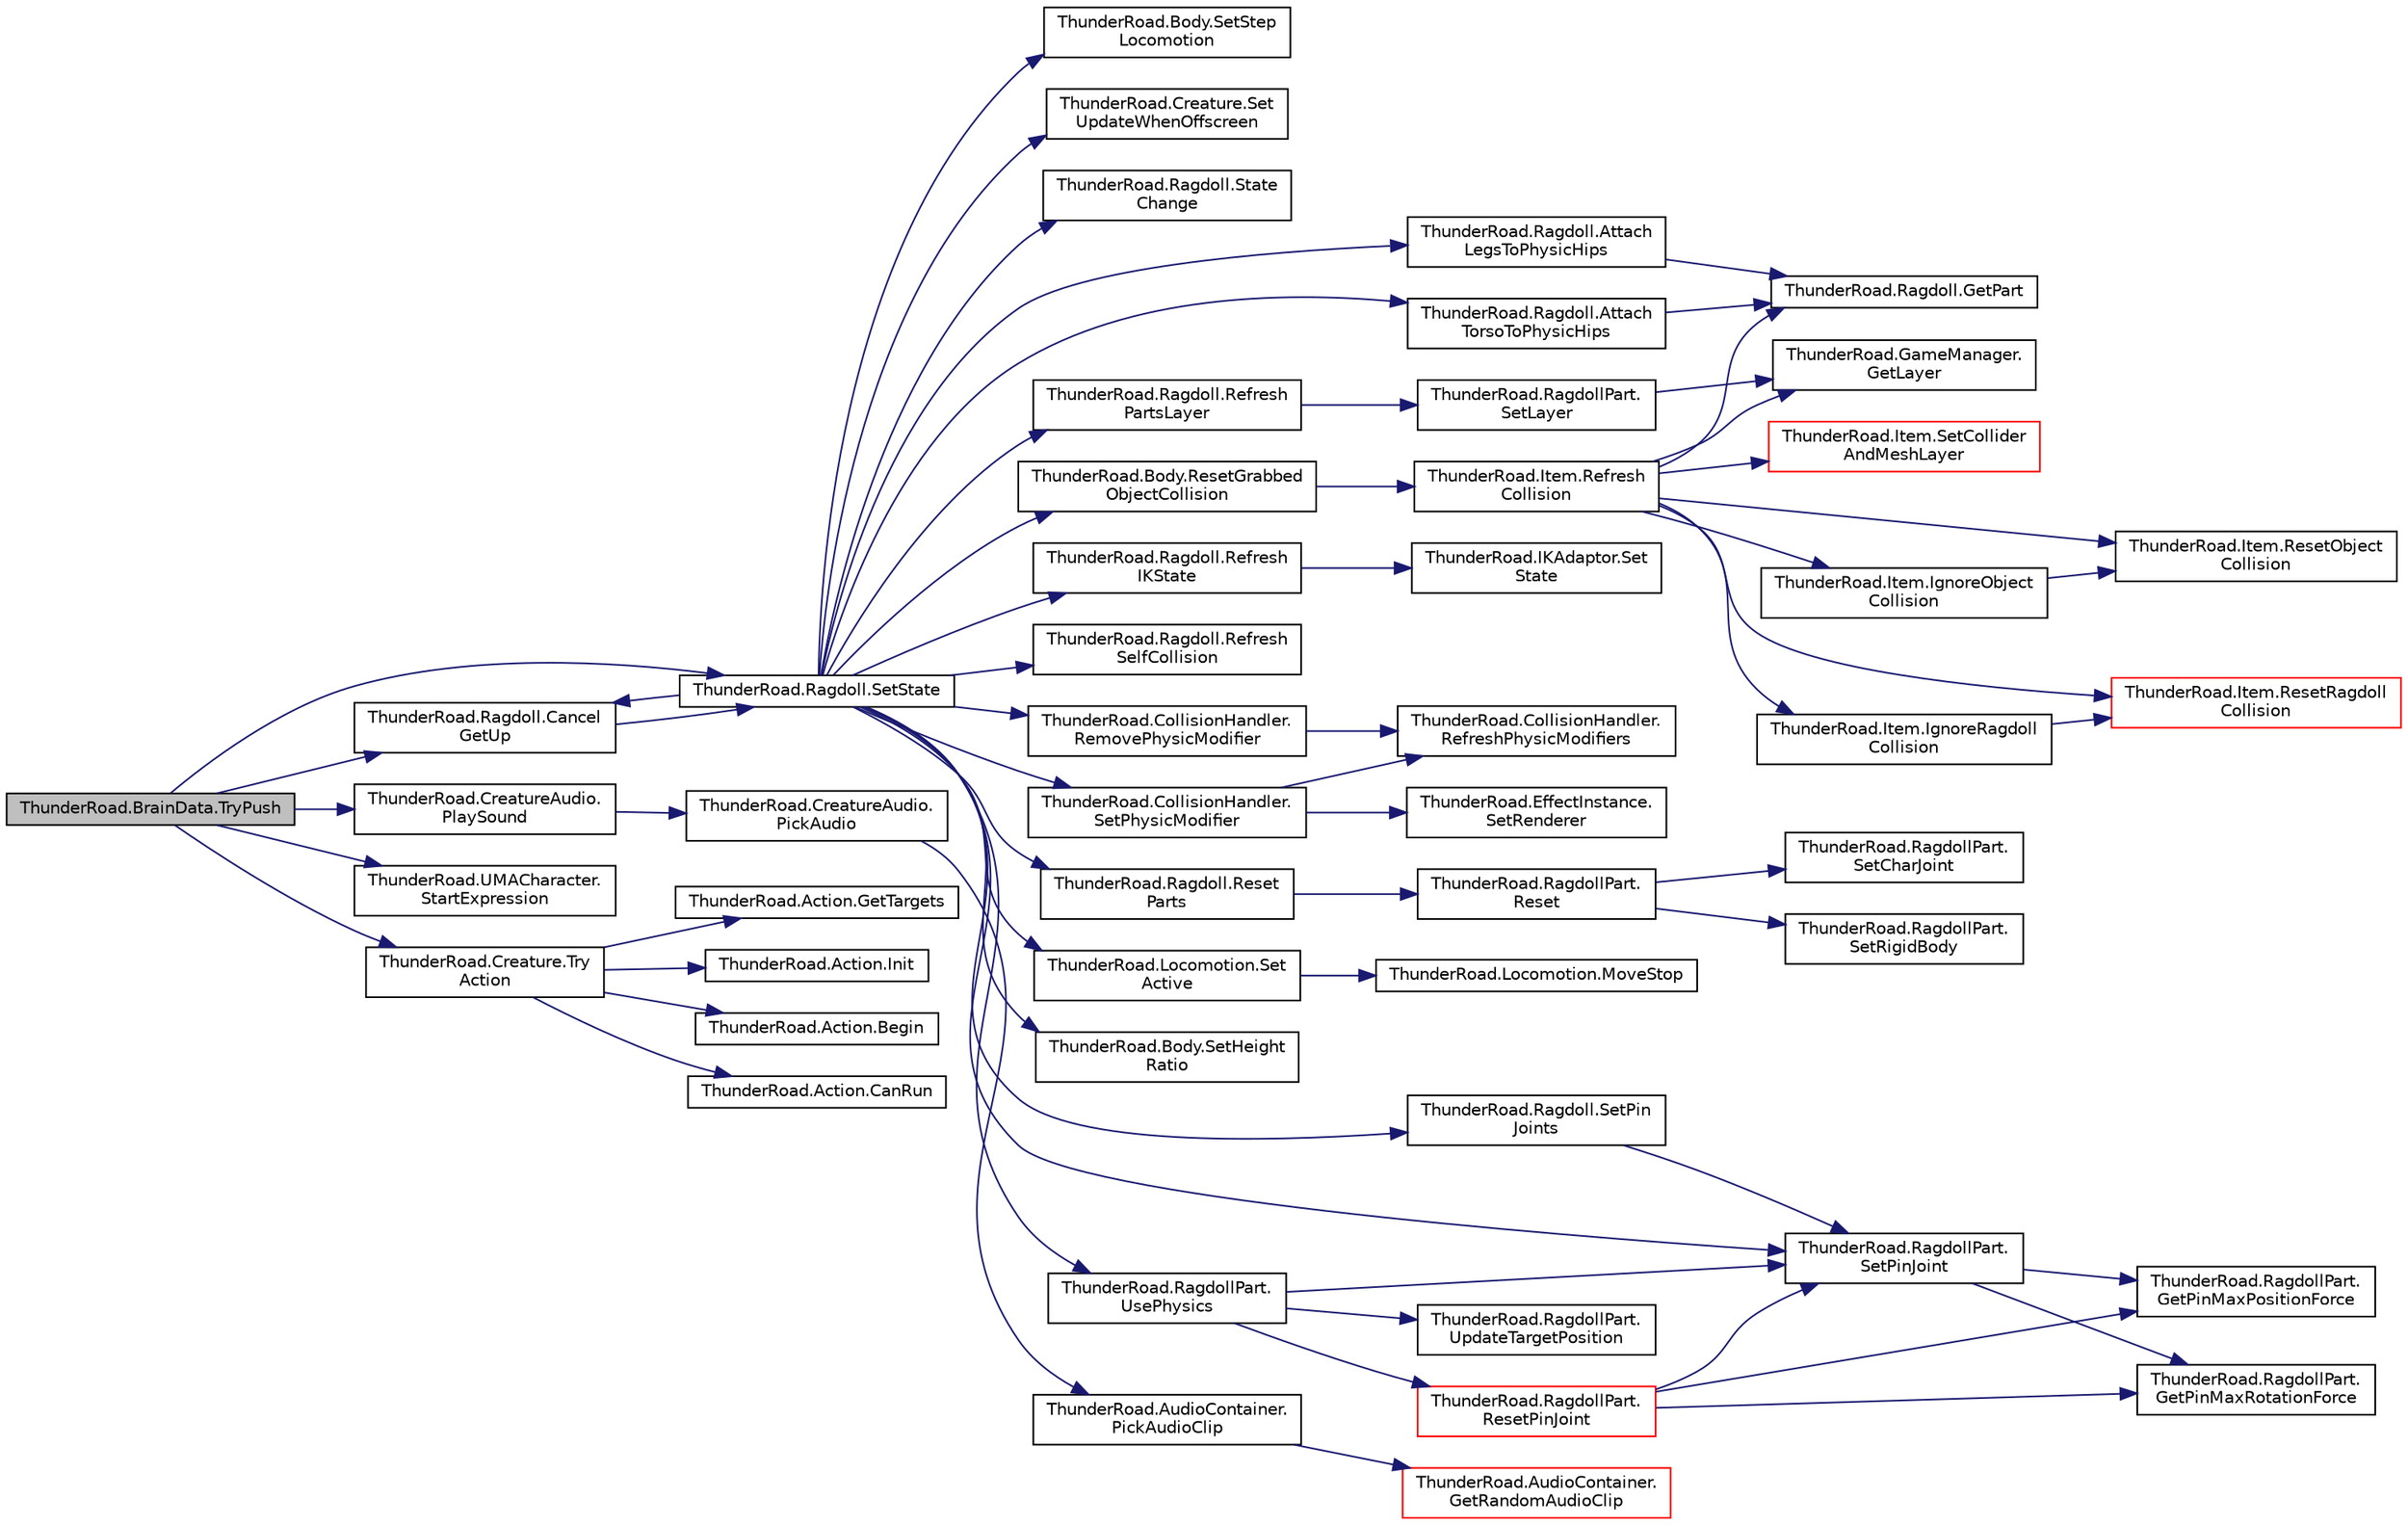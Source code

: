 digraph "ThunderRoad.BrainData.TryPush"
{
 // LATEX_PDF_SIZE
  edge [fontname="Helvetica",fontsize="10",labelfontname="Helvetica",labelfontsize="10"];
  node [fontname="Helvetica",fontsize="10",shape=record];
  rankdir="LR";
  Node1 [label="ThunderRoad.BrainData.TryPush",height=0.2,width=0.4,color="black", fillcolor="grey75", style="filled", fontcolor="black",tooltip="Tries the push."];
  Node1 -> Node2 [color="midnightblue",fontsize="10",style="solid",fontname="Helvetica"];
  Node2 [label="ThunderRoad.Ragdoll.Cancel\lGetUp",height=0.2,width=0.4,color="black", fillcolor="white", style="filled",URL="$class_thunder_road_1_1_ragdoll.html#a610ecf254c36c8406ec58cdb10c2d186",tooltip="Cancels the get up."];
  Node2 -> Node3 [color="midnightblue",fontsize="10",style="solid",fontname="Helvetica"];
  Node3 [label="ThunderRoad.Ragdoll.SetState",height=0.2,width=0.4,color="black", fillcolor="white", style="filled",URL="$class_thunder_road_1_1_ragdoll.html#abaf0aa19c9d52673dab97571d5c8a6bb",tooltip="Sets the state."];
  Node3 -> Node4 [color="midnightblue",fontsize="10",style="solid",fontname="Helvetica"];
  Node4 [label="ThunderRoad.Ragdoll.Attach\lLegsToPhysicHips",height=0.2,width=0.4,color="black", fillcolor="white", style="filled",URL="$class_thunder_road_1_1_ragdoll.html#aae485214f61f6621115b297768be6cb0",tooltip="Attaches the legs to physic hips."];
  Node4 -> Node5 [color="midnightblue",fontsize="10",style="solid",fontname="Helvetica"];
  Node5 [label="ThunderRoad.Ragdoll.GetPart",height=0.2,width=0.4,color="black", fillcolor="white", style="filled",URL="$class_thunder_road_1_1_ragdoll.html#a63bb50459ca0652451c1aef3fc8155cb",tooltip="Gets the part."];
  Node3 -> Node6 [color="midnightblue",fontsize="10",style="solid",fontname="Helvetica"];
  Node6 [label="ThunderRoad.Ragdoll.Attach\lTorsoToPhysicHips",height=0.2,width=0.4,color="black", fillcolor="white", style="filled",URL="$class_thunder_road_1_1_ragdoll.html#ae5d17dc6143f0c66d2fc2927a9f0c7c2",tooltip="Attaches the torso to physic hips."];
  Node6 -> Node5 [color="midnightblue",fontsize="10",style="solid",fontname="Helvetica"];
  Node3 -> Node2 [color="midnightblue",fontsize="10",style="solid",fontname="Helvetica"];
  Node3 -> Node7 [color="midnightblue",fontsize="10",style="solid",fontname="Helvetica"];
  Node7 [label="ThunderRoad.Ragdoll.Refresh\lIKState",height=0.2,width=0.4,color="black", fillcolor="white", style="filled",URL="$class_thunder_road_1_1_ragdoll.html#a4a2919a73a4b441770329465e888fefa",tooltip="Refreshes the state of the ik."];
  Node7 -> Node8 [color="midnightblue",fontsize="10",style="solid",fontname="Helvetica"];
  Node8 [label="ThunderRoad.IKAdaptor.Set\lState",height=0.2,width=0.4,color="black", fillcolor="white", style="filled",URL="$class_thunder_road_1_1_i_k_adaptor.html#ac6aad81cc98d5bf27f06f05186ba9139",tooltip="Sets the state."];
  Node3 -> Node9 [color="midnightblue",fontsize="10",style="solid",fontname="Helvetica"];
  Node9 [label="ThunderRoad.Ragdoll.Refresh\lPartsLayer",height=0.2,width=0.4,color="black", fillcolor="white", style="filled",URL="$class_thunder_road_1_1_ragdoll.html#a719a7e98fd6b50c533792238826b5fa8",tooltip="Refreshes the parts layer."];
  Node9 -> Node10 [color="midnightblue",fontsize="10",style="solid",fontname="Helvetica"];
  Node10 [label="ThunderRoad.RagdollPart.\lSetLayer",height=0.2,width=0.4,color="black", fillcolor="white", style="filled",URL="$class_thunder_road_1_1_ragdoll_part.html#af57d495ffe5341a0e37961f833a615fc",tooltip="Sets the layer."];
  Node10 -> Node11 [color="midnightblue",fontsize="10",style="solid",fontname="Helvetica"];
  Node11 [label="ThunderRoad.GameManager.\lGetLayer",height=0.2,width=0.4,color="black", fillcolor="white", style="filled",URL="$class_thunder_road_1_1_game_manager.html#a4b7e3521ff92f30374062207b6e30352",tooltip="Gets the layer."];
  Node3 -> Node12 [color="midnightblue",fontsize="10",style="solid",fontname="Helvetica"];
  Node12 [label="ThunderRoad.Ragdoll.Refresh\lSelfCollision",height=0.2,width=0.4,color="black", fillcolor="white", style="filled",URL="$class_thunder_road_1_1_ragdoll.html#abce0604b71b43c97655a3596466fd485",tooltip="Refreshes the self collision."];
  Node3 -> Node13 [color="midnightblue",fontsize="10",style="solid",fontname="Helvetica"];
  Node13 [label="ThunderRoad.CollisionHandler.\lRemovePhysicModifier",height=0.2,width=0.4,color="black", fillcolor="white", style="filled",URL="$class_thunder_road_1_1_collision_handler.html#a0c22ab9a8eb20a0e65373f111b93362c",tooltip="Removes the physic modifier."];
  Node13 -> Node14 [color="midnightblue",fontsize="10",style="solid",fontname="Helvetica"];
  Node14 [label="ThunderRoad.CollisionHandler.\lRefreshPhysicModifiers",height=0.2,width=0.4,color="black", fillcolor="white", style="filled",URL="$class_thunder_road_1_1_collision_handler.html#a9baba308d0401342c4f214a885582413",tooltip="Refreshes the physic modifiers."];
  Node3 -> Node15 [color="midnightblue",fontsize="10",style="solid",fontname="Helvetica"];
  Node15 [label="ThunderRoad.Body.ResetGrabbed\lObjectCollision",height=0.2,width=0.4,color="black", fillcolor="white", style="filled",URL="$class_thunder_road_1_1_body.html#ab1d0dcd5e0e4c172380d9e7f2ebf701d",tooltip="Resets the grabbed object collision."];
  Node15 -> Node16 [color="midnightblue",fontsize="10",style="solid",fontname="Helvetica"];
  Node16 [label="ThunderRoad.Item.Refresh\lCollision",height=0.2,width=0.4,color="black", fillcolor="white", style="filled",URL="$class_thunder_road_1_1_item.html#a6a4c857535cb043d56ddf774e1f7f390",tooltip="Refreshes the collision."];
  Node16 -> Node11 [color="midnightblue",fontsize="10",style="solid",fontname="Helvetica"];
  Node16 -> Node5 [color="midnightblue",fontsize="10",style="solid",fontname="Helvetica"];
  Node16 -> Node17 [color="midnightblue",fontsize="10",style="solid",fontname="Helvetica"];
  Node17 [label="ThunderRoad.Item.IgnoreObject\lCollision",height=0.2,width=0.4,color="black", fillcolor="white", style="filled",URL="$class_thunder_road_1_1_item.html#a7ae74ee7db5dbfa1a0f7f4366eee910f",tooltip="Ignores the object collision."];
  Node17 -> Node18 [color="midnightblue",fontsize="10",style="solid",fontname="Helvetica"];
  Node18 [label="ThunderRoad.Item.ResetObject\lCollision",height=0.2,width=0.4,color="black", fillcolor="white", style="filled",URL="$class_thunder_road_1_1_item.html#a0cb2eaf67cb34ac7856b2c584549902a",tooltip="Resets the object collision."];
  Node16 -> Node19 [color="midnightblue",fontsize="10",style="solid",fontname="Helvetica"];
  Node19 [label="ThunderRoad.Item.IgnoreRagdoll\lCollision",height=0.2,width=0.4,color="black", fillcolor="white", style="filled",URL="$class_thunder_road_1_1_item.html#ab840281a41308d6826a91926b94e7e67",tooltip="Ignores the ragdoll collision."];
  Node19 -> Node20 [color="midnightblue",fontsize="10",style="solid",fontname="Helvetica"];
  Node20 [label="ThunderRoad.Item.ResetRagdoll\lCollision",height=0.2,width=0.4,color="red", fillcolor="white", style="filled",URL="$class_thunder_road_1_1_item.html#a4a7ec512ce5de13942770c4ee678fb40",tooltip="Resets the ragdoll collision."];
  Node16 -> Node18 [color="midnightblue",fontsize="10",style="solid",fontname="Helvetica"];
  Node16 -> Node20 [color="midnightblue",fontsize="10",style="solid",fontname="Helvetica"];
  Node16 -> Node23 [color="midnightblue",fontsize="10",style="solid",fontname="Helvetica"];
  Node23 [label="ThunderRoad.Item.SetCollider\lAndMeshLayer",height=0.2,width=0.4,color="red", fillcolor="white", style="filled",URL="$class_thunder_road_1_1_item.html#acc7132d9720dbfbb66910f7042316a71",tooltip="Sets the collider and mesh layer."];
  Node3 -> Node26 [color="midnightblue",fontsize="10",style="solid",fontname="Helvetica"];
  Node26 [label="ThunderRoad.Ragdoll.Reset\lParts",height=0.2,width=0.4,color="black", fillcolor="white", style="filled",URL="$class_thunder_road_1_1_ragdoll.html#a5fff33c54cb29b07133773f1c974d4b4",tooltip="Resets the parts."];
  Node26 -> Node27 [color="midnightblue",fontsize="10",style="solid",fontname="Helvetica"];
  Node27 [label="ThunderRoad.RagdollPart.\lReset",height=0.2,width=0.4,color="black", fillcolor="white", style="filled",URL="$class_thunder_road_1_1_ragdoll_part.html#aa974ff0b5097589cfa7b8f1cdc03431b",tooltip="Resets this instance."];
  Node27 -> Node28 [color="midnightblue",fontsize="10",style="solid",fontname="Helvetica"];
  Node28 [label="ThunderRoad.RagdollPart.\lSetCharJoint",height=0.2,width=0.4,color="black", fillcolor="white", style="filled",URL="$class_thunder_road_1_1_ragdoll_part.html#aad7a8f071065f2a5ff0b980336982725",tooltip="Sets the character joint."];
  Node27 -> Node29 [color="midnightblue",fontsize="10",style="solid",fontname="Helvetica"];
  Node29 [label="ThunderRoad.RagdollPart.\lSetRigidBody",height=0.2,width=0.4,color="black", fillcolor="white", style="filled",URL="$class_thunder_road_1_1_ragdoll_part.html#ac0437a05fd81bfdfc51e87766c58e726",tooltip="Sets the rigid body."];
  Node3 -> Node30 [color="midnightblue",fontsize="10",style="solid",fontname="Helvetica"];
  Node30 [label="ThunderRoad.Locomotion.Set\lActive",height=0.2,width=0.4,color="black", fillcolor="white", style="filled",URL="$class_thunder_road_1_1_locomotion.html#a42376933acd3a910da0bf5ca6f8f0cff",tooltip="Sets the active."];
  Node30 -> Node31 [color="midnightblue",fontsize="10",style="solid",fontname="Helvetica"];
  Node31 [label="ThunderRoad.Locomotion.MoveStop",height=0.2,width=0.4,color="black", fillcolor="white", style="filled",URL="$class_thunder_road_1_1_locomotion.html#a0f7eff462503193dc7cc5e96a70cd5f3",tooltip="Moves the stop."];
  Node3 -> Node32 [color="midnightblue",fontsize="10",style="solid",fontname="Helvetica"];
  Node32 [label="ThunderRoad.Body.SetHeight\lRatio",height=0.2,width=0.4,color="black", fillcolor="white", style="filled",URL="$class_thunder_road_1_1_body.html#a00f22e177ab021c3f081fc1d5eef733b",tooltip="Sets the height ratio."];
  Node3 -> Node33 [color="midnightblue",fontsize="10",style="solid",fontname="Helvetica"];
  Node33 [label="ThunderRoad.CollisionHandler.\lSetPhysicModifier",height=0.2,width=0.4,color="black", fillcolor="white", style="filled",URL="$class_thunder_road_1_1_collision_handler.html#afcf812201464805f2f65e4cdc3213134",tooltip="Sets the physic modifier."];
  Node33 -> Node14 [color="midnightblue",fontsize="10",style="solid",fontname="Helvetica"];
  Node33 -> Node34 [color="midnightblue",fontsize="10",style="solid",fontname="Helvetica"];
  Node34 [label="ThunderRoad.EffectInstance.\lSetRenderer",height=0.2,width=0.4,color="black", fillcolor="white", style="filled",URL="$class_thunder_road_1_1_effect_instance.html#a298c7f8ff7afe1ea8f67044627b495e1",tooltip="Sets the renderer."];
  Node3 -> Node35 [color="midnightblue",fontsize="10",style="solid",fontname="Helvetica"];
  Node35 [label="ThunderRoad.RagdollPart.\lSetPinJoint",height=0.2,width=0.4,color="black", fillcolor="white", style="filled",URL="$class_thunder_road_1_1_ragdoll_part.html#a21d4dd742aa88857e741c620986131be",tooltip="Sets the pin joint."];
  Node35 -> Node36 [color="midnightblue",fontsize="10",style="solid",fontname="Helvetica"];
  Node36 [label="ThunderRoad.RagdollPart.\lGetPinMaxPositionForce",height=0.2,width=0.4,color="black", fillcolor="white", style="filled",URL="$class_thunder_road_1_1_ragdoll_part.html#acd72acf2e180c26d25000f2543bce040",tooltip="Gets the pin maximum position force."];
  Node35 -> Node37 [color="midnightblue",fontsize="10",style="solid",fontname="Helvetica"];
  Node37 [label="ThunderRoad.RagdollPart.\lGetPinMaxRotationForce",height=0.2,width=0.4,color="black", fillcolor="white", style="filled",URL="$class_thunder_road_1_1_ragdoll_part.html#a72d1133f23c80848e7e536f7717cb2e9",tooltip="Gets the pin maximum rotation force."];
  Node3 -> Node38 [color="midnightblue",fontsize="10",style="solid",fontname="Helvetica"];
  Node38 [label="ThunderRoad.Ragdoll.SetPin\lJoints",height=0.2,width=0.4,color="black", fillcolor="white", style="filled",URL="$class_thunder_road_1_1_ragdoll.html#ad0a24bd0ceafdce99b22b714a541547e",tooltip="Sets the pin joints."];
  Node38 -> Node35 [color="midnightblue",fontsize="10",style="solid",fontname="Helvetica"];
  Node3 -> Node39 [color="midnightblue",fontsize="10",style="solid",fontname="Helvetica"];
  Node39 [label="ThunderRoad.Body.SetStep\lLocomotion",height=0.2,width=0.4,color="black", fillcolor="white", style="filled",URL="$class_thunder_road_1_1_body.html#a1e839fc506c9973e8223968aa71558ae",tooltip="Sets the step locomotion."];
  Node3 -> Node40 [color="midnightblue",fontsize="10",style="solid",fontname="Helvetica"];
  Node40 [label="ThunderRoad.Creature.Set\lUpdateWhenOffscreen",height=0.2,width=0.4,color="black", fillcolor="white", style="filled",URL="$class_thunder_road_1_1_creature.html#a5d2afee4466c232a3af2243182da6469",tooltip="Sets the update when offscreen."];
  Node3 -> Node41 [color="midnightblue",fontsize="10",style="solid",fontname="Helvetica"];
  Node41 [label="ThunderRoad.Ragdoll.State\lChange",height=0.2,width=0.4,color="black", fillcolor="white", style="filled",URL="$class_thunder_road_1_1_ragdoll.html#aacebc872342f4a8d8f7dae8185334575",tooltip="Delegate StateChange"];
  Node3 -> Node42 [color="midnightblue",fontsize="10",style="solid",fontname="Helvetica"];
  Node42 [label="ThunderRoad.RagdollPart.\lUsePhysics",height=0.2,width=0.4,color="black", fillcolor="white", style="filled",URL="$class_thunder_road_1_1_ragdoll_part.html#aafbc151528ac9b0256b7eace518fdf7f",tooltip="Uses the physics."];
  Node42 -> Node43 [color="midnightblue",fontsize="10",style="solid",fontname="Helvetica"];
  Node43 [label="ThunderRoad.RagdollPart.\lResetPinJoint",height=0.2,width=0.4,color="red", fillcolor="white", style="filled",URL="$class_thunder_road_1_1_ragdoll_part.html#a9a9a5648aa40529ce26ed0b9716a5a09",tooltip="Resets the pin joint."];
  Node43 -> Node36 [color="midnightblue",fontsize="10",style="solid",fontname="Helvetica"];
  Node43 -> Node37 [color="midnightblue",fontsize="10",style="solid",fontname="Helvetica"];
  Node43 -> Node35 [color="midnightblue",fontsize="10",style="solid",fontname="Helvetica"];
  Node42 -> Node35 [color="midnightblue",fontsize="10",style="solid",fontname="Helvetica"];
  Node42 -> Node46 [color="midnightblue",fontsize="10",style="solid",fontname="Helvetica"];
  Node46 [label="ThunderRoad.RagdollPart.\lUpdateTargetPosition",height=0.2,width=0.4,color="black", fillcolor="white", style="filled",URL="$class_thunder_road_1_1_ragdoll_part.html#aabe8c8d48e10c7e89449bd1deb6bd524",tooltip="Updates the target position."];
  Node1 -> Node47 [color="midnightblue",fontsize="10",style="solid",fontname="Helvetica"];
  Node47 [label="ThunderRoad.CreatureAudio.\lPlaySound",height=0.2,width=0.4,color="black", fillcolor="white", style="filled",URL="$class_thunder_road_1_1_creature_audio.html#ab63631ae5bb7d136a6b6aa2d95e743e1",tooltip="Plays the sound."];
  Node47 -> Node48 [color="midnightblue",fontsize="10",style="solid",fontname="Helvetica"];
  Node48 [label="ThunderRoad.CreatureAudio.\lPickAudio",height=0.2,width=0.4,color="black", fillcolor="white", style="filled",URL="$class_thunder_road_1_1_creature_audio.html#a924d59a86dae27d85181315be81df382",tooltip="Picks the audio."];
  Node48 -> Node49 [color="midnightblue",fontsize="10",style="solid",fontname="Helvetica"];
  Node49 [label="ThunderRoad.AudioContainer.\lPickAudioClip",height=0.2,width=0.4,color="black", fillcolor="white", style="filled",URL="$class_thunder_road_1_1_audio_container.html#a5bf8a71a417a47856982731578126394",tooltip="Picks the audio clip."];
  Node49 -> Node50 [color="midnightblue",fontsize="10",style="solid",fontname="Helvetica"];
  Node50 [label="ThunderRoad.AudioContainer.\lGetRandomAudioClip",height=0.2,width=0.4,color="red", fillcolor="white", style="filled",URL="$class_thunder_road_1_1_audio_container.html#aadf810963bdf687b73b2bd1de98fdfce",tooltip="Gets the random audio clip."];
  Node1 -> Node3 [color="midnightblue",fontsize="10",style="solid",fontname="Helvetica"];
  Node1 -> Node52 [color="midnightblue",fontsize="10",style="solid",fontname="Helvetica"];
  Node52 [label="ThunderRoad.UMACharacter.\lStartExpression",height=0.2,width=0.4,color="black", fillcolor="white", style="filled",URL="$class_thunder_road_1_1_u_m_a_character.html#a4d441e3722f8e675eb226f279b70b094",tooltip=" "];
  Node1 -> Node53 [color="midnightblue",fontsize="10",style="solid",fontname="Helvetica"];
  Node53 [label="ThunderRoad.Creature.Try\lAction",height=0.2,width=0.4,color="black", fillcolor="white", style="filled",URL="$class_thunder_road_1_1_creature.html#ab050907b4eded79275fefdf36e696378",tooltip="Tries the action."];
  Node53 -> Node54 [color="midnightblue",fontsize="10",style="solid",fontname="Helvetica"];
  Node54 [label="ThunderRoad.Action.Begin",height=0.2,width=0.4,color="black", fillcolor="white", style="filled",URL="$class_thunder_road_1_1_action.html#a4cd7b5811229176ad31386496eeffc95",tooltip="Begins this instance."];
  Node53 -> Node55 [color="midnightblue",fontsize="10",style="solid",fontname="Helvetica"];
  Node55 [label="ThunderRoad.Action.CanRun",height=0.2,width=0.4,color="black", fillcolor="white", style="filled",URL="$class_thunder_road_1_1_action.html#a0a1bddb357a58971b530aed200b7a50f",tooltip="Determines whether this instance can run."];
  Node53 -> Node56 [color="midnightblue",fontsize="10",style="solid",fontname="Helvetica"];
  Node56 [label="ThunderRoad.Action.GetTargets",height=0.2,width=0.4,color="black", fillcolor="white", style="filled",URL="$class_thunder_road_1_1_action.html#aad311ab9fd6fbd0319fe602a266c800a",tooltip="Gets the targets."];
  Node53 -> Node57 [color="midnightblue",fontsize="10",style="solid",fontname="Helvetica"];
  Node57 [label="ThunderRoad.Action.Init",height=0.2,width=0.4,color="black", fillcolor="white", style="filled",URL="$class_thunder_road_1_1_action.html#a8966f3e62d2704f707c76dd43aa6a030",tooltip="Initializes the specified creature."];
}

